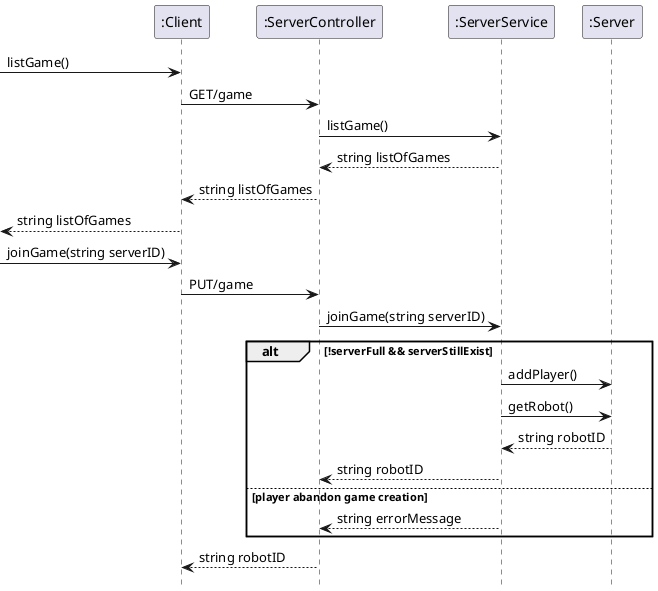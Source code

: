 @startuml
'https://plantuml.com/sequence-diagram

hide footbox

Participant ":Client" as client
Participant ":ServerController" as server
Participant ":ServerService" as service
participant ":Server" as game

-> client : listGame()
client -> server : GET/game
server -> service : listGame()
server <-- service : string listOfGames
client <-- server : string listOfGames
<-- client : string listOfGames
-> client : joinGame(string serverID)
client -> server : PUT/game
server -> service : joinGame(string serverID)
alt !serverFull && serverStillExist
    service -> game : addPlayer()
    service -> game : getRobot()
    service <-- game : string robotID
    server <-- service : string robotID
else player abandon game creation
    server <-- service : string errorMessage
end
client <-- server : string robotID

@enduml